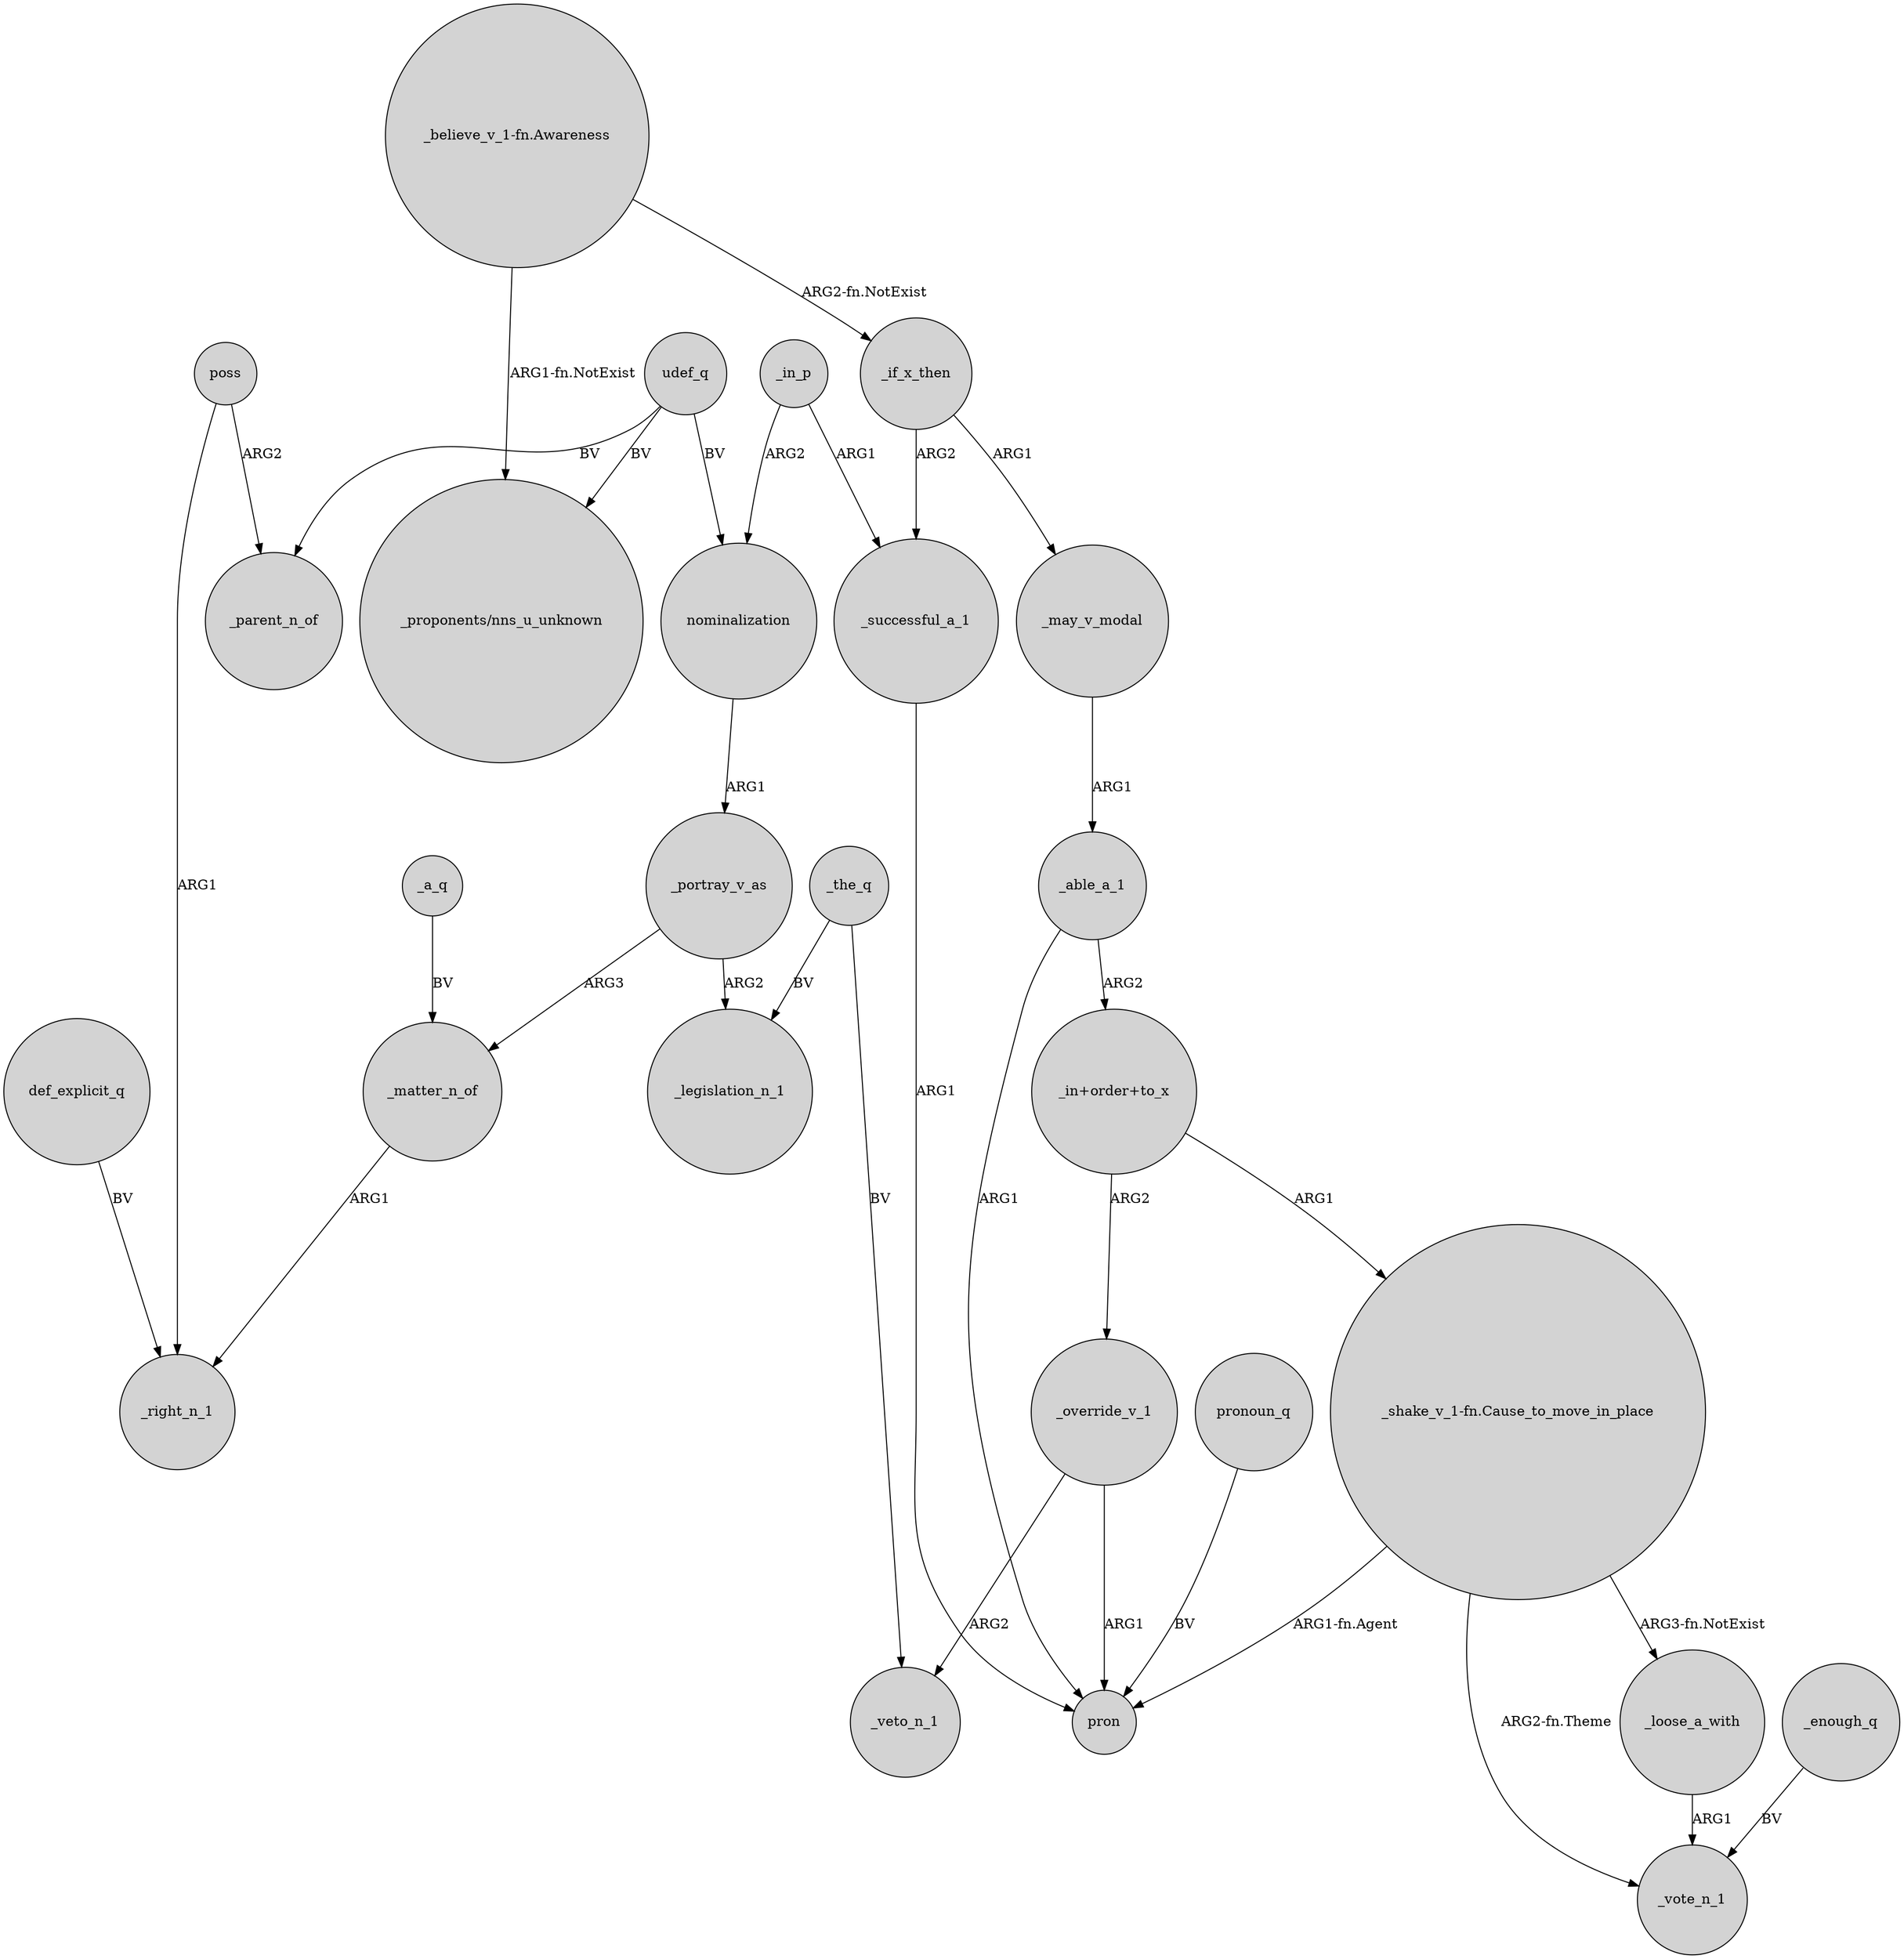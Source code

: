 digraph {
	node [shape=circle style=filled]
	udef_q -> _parent_n_of [label=BV]
	_matter_n_of -> _right_n_1 [label=ARG1]
	_portray_v_as -> _legislation_n_1 [label=ARG2]
	nominalization -> _portray_v_as [label=ARG1]
	"_shake_v_1-fn.Cause_to_move_in_place" -> _loose_a_with [label="ARG3-fn.NotExist"]
	_loose_a_with -> _vote_n_1 [label=ARG1]
	_successful_a_1 -> pron [label=ARG1]
	_the_q -> _veto_n_1 [label=BV]
	_if_x_then -> _may_v_modal [label=ARG1]
	udef_q -> "_proponents/nns_u_unknown" [label=BV]
	_portray_v_as -> _matter_n_of [label=ARG3]
	_enough_q -> _vote_n_1 [label=BV]
	"_shake_v_1-fn.Cause_to_move_in_place" -> _vote_n_1 [label="ARG2-fn.Theme"]
	pronoun_q -> pron [label=BV]
	_in_p -> _successful_a_1 [label=ARG1]
	"_in+order+to_x" -> _override_v_1 [label=ARG2]
	_the_q -> _legislation_n_1 [label=BV]
	"_believe_v_1-fn.Awareness" -> "_proponents/nns_u_unknown" [label="ARG1-fn.NotExist"]
	_able_a_1 -> "_in+order+to_x" [label=ARG2]
	udef_q -> nominalization [label=BV]
	"_in+order+to_x" -> "_shake_v_1-fn.Cause_to_move_in_place" [label=ARG1]
	_if_x_then -> _successful_a_1 [label=ARG2]
	"_shake_v_1-fn.Cause_to_move_in_place" -> pron [label="ARG1-fn.Agent"]
	"_believe_v_1-fn.Awareness" -> _if_x_then [label="ARG2-fn.NotExist"]
	def_explicit_q -> _right_n_1 [label=BV]
	poss -> _right_n_1 [label=ARG1]
	poss -> _parent_n_of [label=ARG2]
	_in_p -> nominalization [label=ARG2]
	_override_v_1 -> pron [label=ARG1]
	_a_q -> _matter_n_of [label=BV]
	_able_a_1 -> pron [label=ARG1]
	_may_v_modal -> _able_a_1 [label=ARG1]
	_override_v_1 -> _veto_n_1 [label=ARG2]
}
